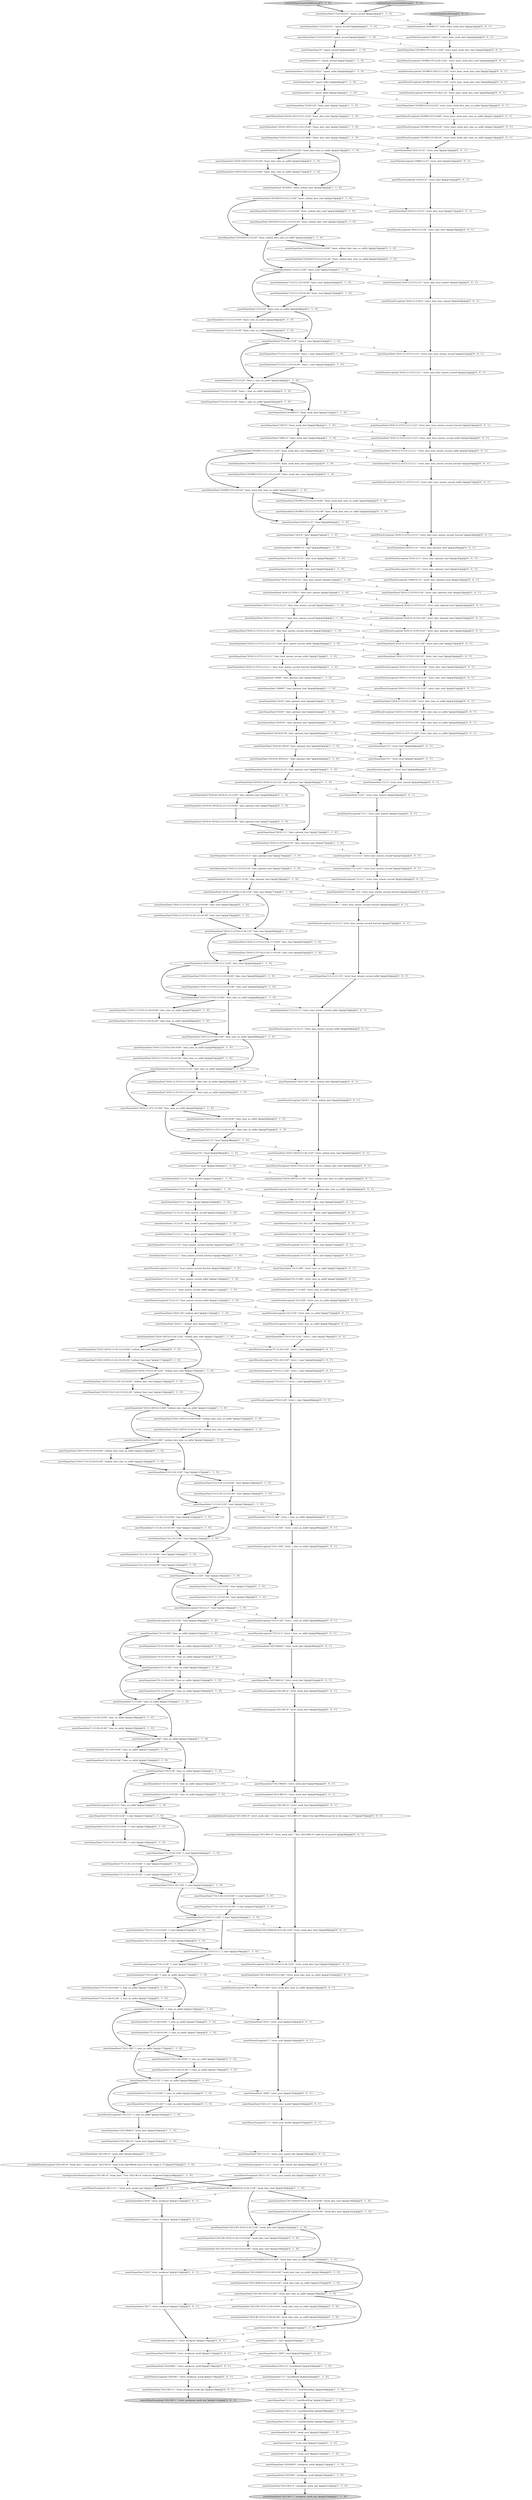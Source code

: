 digraph {
264 [style = filled, label = "assertSameDate(\"2018-12-31T12:12:12.1\",\"strict_date_hour_minute_second_millis\")@@@25@@@['0', '0', '1']", fillcolor = white, shape = ellipse image = "AAA0AAABBB3BBB"];
52 [style = filled, label = "assertSameDate(\"2012-W1-1\",\"weekyear_week_day\")@@@216@@@['1', '1', '0']", fillcolor = lightgray, shape = ellipse image = "AAA0AAABBB1BBB"];
307 [style = filled, label = "assertParseException(\"2012-W1-1\",\"strict_weekyear_week_day\")@@@121@@@['0', '0', '1']", fillcolor = lightgray, shape = ellipse image = "AAA0AAABBB3BBB"];
73 [style = filled, label = "assertParseException(\"10:15:3\",\"time_no_millis\")@@@156@@@['1', '1', '0']", fillcolor = white, shape = ellipse image = "AAA0AAABBB1BBB"];
59 [style = filled, label = "assertSameDate(\"2012-W1-6T10:15:30Z\",\"week_date_time_no_millis\")@@@198@@@['1', '1', '0']", fillcolor = white, shape = ellipse image = "AAA0AAABBB1BBB"];
77 [style = filled, label = "assertSameDate(\"1W313\",\"basic_week_date\")@@@38@@@['1', '1', '0']", fillcolor = white, shape = ellipse image = "AAA0AAABBB1BBB"];
132 [style = filled, label = "assertSameDate(\"T10:15:3+0100\",\"t_time_no_millis\")@@@181@@@['0', '1', '0']", fillcolor = white, shape = ellipse image = "AAA1AAABBB2BBB"];
292 [style = filled, label = "assertSameDate(\"2018-12-31T12\",\"strict_date_hour\")@@@17@@@['0', '0', '1']", fillcolor = white, shape = ellipse image = "AAA0AAABBB3BBB"];
304 [style = filled, label = "assertParseException(\"2012-W1-6T10:15:30Z\",\"strict_week_date_time_no_millis\")@@@102@@@['0', '0', '1']", fillcolor = white, shape = ellipse image = "AAA0AAABBB3BBB"];
155 [style = filled, label = "assertSameDate(\"2012-W48-6T10:15:30.123+0100\",\"week_date_time\")@@@190@@@['0', '1', '0']", fillcolor = white, shape = ellipse image = "AAA1AAABBB2BBB"];
238 [style = filled, label = "assertParseException(\"2018-W1\",\"strict_weekyear_week\")@@@119@@@['0', '0', '1']", fillcolor = white, shape = ellipse image = "AAA0AAABBB3BBB"];
230 [style = filled, label = "assertParseException(\"T1:15:30Z\",\"strict_t_time_no_millis\")@@@86@@@['0', '0', '1']", fillcolor = white, shape = ellipse image = "AAA0AAABBB3BBB"];
258 [style = filled, label = "assertParseException(\"2018-12-31T10:5:30.123Z\",\"strict_date_time\")@@@40@@@['0', '0', '1']", fillcolor = white, shape = ellipse image = "AAA0AAABBB3BBB"];
32 [style = filled, label = "assertSameDate(\"2018-128T10:15:30.123Z\",\"ordinal_date_time\")@@@115@@@['1', '1', '0']", fillcolor = white, shape = ellipse image = "AAA0AAABBB1BBB"];
288 [style = filled, label = "assertSameDate(\"T10:15:30.123Z\",\"strict_t_time\")@@@79@@@['0', '0', '1']", fillcolor = white, shape = ellipse image = "AAA0AAABBB3BBB"];
127 [style = filled, label = "assertSameDate(\"2018-12-31T12:12:12.1\",\"date_hour_minute_second_millis\")@@@57@@@['1', '1', '0']", fillcolor = white, shape = ellipse image = "AAA0AAABBB1BBB"];
153 [style = filled, label = "assertSameDate(\"T10:1:30+0100\",\"t_time_no_millis\")@@@178@@@['0', '1', '0']", fillcolor = white, shape = ellipse image = "AAA1AAABBB2BBB"];
105 [style = filled, label = "assertSameDate(\"2018-12-31\",\"date\")@@@46@@@['1', '1', '0']", fillcolor = white, shape = ellipse image = "AAA0AAABBB1BBB"];
323 [style = filled, label = "assertSameDate(\"10:15:30.123Z\",\"strict_time\")@@@67@@@['0', '0', '1']", fillcolor = white, shape = ellipse image = "AAA0AAABBB3BBB"];
6 [style = filled, label = "assertSameDate(\"12:12:01\",\"hour_minute_second\")@@@105@@@['1', '1', '0']", fillcolor = white, shape = ellipse image = "AAA0AAABBB1BBB"];
128 [style = filled, label = "assertSameDate(\"T10:1:30Z\",\"t_time_no_millis\")@@@177@@@['1', '1', '0']", fillcolor = white, shape = ellipse image = "AAA0AAABBB1BBB"];
296 [style = filled, label = "assertSameDate(\"12:12:12.123\",\"strict_hour_minute_second_millis\")@@@58@@@['0', '0', '1']", fillcolor = white, shape = ellipse image = "AAA0AAABBB3BBB"];
152 [style = filled, label = "assertSameDate(\"10:5:30+01:00\",\"time_no_millis\")@@@152@@@['0', '1', '0']", fillcolor = white, shape = ellipse image = "AAA1AAABBB2BBB"];
103 [style = filled, label = "assertParseException(\"12:12:12\",\"hour_minute_second_millis\")@@@112@@@['1', '1', '0']", fillcolor = white, shape = ellipse image = "AAA0AAABBB1BBB"];
183 [style = filled, label = "assertSameDate(\"2012-W1-6T10:15:30.123+01:00\",\"week_date_time\")@@@194@@@['0', '1', '0']", fillcolor = white, shape = ellipse image = "AAA1AAABBB2BBB"];
331 [style = filled, label = "assertSameDate(\"2017\",\"strict_weekyear\")@@@115@@@['0', '0', '1']", fillcolor = white, shape = ellipse image = "AAA0AAABBB3BBB"];
28 [style = filled, label = "assertSameDate(\"10000\",\"date_optional_time\")@@@59@@@['1', '1', '0']", fillcolor = white, shape = ellipse image = "AAA0AAABBB1BBB"];
223 [style = filled, label = "assertParseException(\"1-1\",\"strict_year_month\")@@@107@@@['0', '0', '1']", fillcolor = white, shape = ellipse image = "AAA0AAABBB3BBB"];
87 [style = filled, label = "assertSameDate(\"10:15:30.123Z\",\"time\")@@@127@@@['1', '1', '0']", fillcolor = white, shape = ellipse image = "AAA0AAABBB1BBB"];
113 [style = filled, label = "assertSameDate(\"20181126T121212.123+10:00\",\"basic_date_time\")@@@13@@@['1', '1', '0']", fillcolor = white, shape = ellipse image = "AAA0AAABBB1BBB"];
205 [style = filled, label = "assertSameDate(\"2018-12-31T10:15:3+01:00\",\"date_time_no_millis\")@@@94@@@['0', '1', '0']", fillcolor = white, shape = ellipse image = "AAA1AAABBB2BBB"];
260 [style = filled, label = "assertSameDate(\"2018-W29\",\"strict_weekyear_week\")@@@117@@@['0', '0', '1']", fillcolor = white, shape = ellipse image = "AAA0AAABBB3BBB"];
134 [style = filled, label = "testDuellingFormatsValidParsing['0', '1', '0']", fillcolor = lightgray, shape = diamond image = "AAA0AAABBB2BBB"];
85 [style = filled, label = "assertSameDate(\"2012-12\",\"yearMonth\")@@@204@@@['1', '1', '0']", fillcolor = white, shape = ellipse image = "AAA0AAABBB1BBB"];
96 [style = filled, label = "assertSameDate(\"0\",\"epoch_second\")@@@6@@@['1', '1', '0']", fillcolor = white, shape = ellipse image = "AAA0AAABBB1BBB"];
156 [style = filled, label = "assertSameDate(\"2018363T121212.123+01:00\",\"basic_ordinal_date_time\")@@@21@@@['0', '1', '0']", fillcolor = white, shape = ellipse image = "AAA1AAABBB2BBB"];
95 [style = filled, label = "assertSameDate(\"T10:1:30.123Z\",\"t_time\")@@@163@@@['1', '1', '0']", fillcolor = white, shape = ellipse image = "AAA0AAABBB1BBB"];
54 [style = filled, label = "assertSameDate(\"2018\",\"date_optional_time\")@@@61@@@['1', '1', '0']", fillcolor = white, shape = ellipse image = "AAA0AAABBB1BBB"];
169 [style = filled, label = "assertSameDate(\"10:15:3.123+0100\",\"time\")@@@137@@@['0', '1', '0']", fillcolor = white, shape = ellipse image = "AAA1AAABBB2BBB"];
195 [style = filled, label = "assertSameDate(\"10:15:3+0100\",\"time_no_millis\")@@@154@@@['0', '1', '0']", fillcolor = white, shape = ellipse image = "AAA1AAABBB2BBB"];
114 [style = filled, label = "assertSameDate(\"2018363T121212Z\",\"basic_ordinal_date_time_no_millis\")@@@22@@@['1', '1', '0']", fillcolor = white, shape = ellipse image = "AAA0AAABBB1BBB"];
181 [style = filled, label = "assertSameDate(\"10:15:30+01:00\",\"time_no_millis\")@@@143@@@['0', '1', '0']", fillcolor = white, shape = ellipse image = "AAA1AAABBB2BBB"];
232 [style = filled, label = "assertParseException(\"2018-12-31T10:15:3Z\",\"strict_date_time_no_millis\")@@@44@@@['0', '0', '1']", fillcolor = white, shape = ellipse image = "AAA0AAABBB3BBB"];
237 [style = filled, label = "assertSameDate(\"2018-12-31T10:15:30.11Z\",\"strict_date_time\")@@@38@@@['0', '0', '1']", fillcolor = white, shape = ellipse image = "AAA0AAABBB3BBB"];
253 [style = filled, label = "assertParseException(\"1\",\"strict_weekyear\")@@@116@@@['0', '0', '1']", fillcolor = white, shape = ellipse image = "AAA0AAABBB3BBB"];
82 [style = filled, label = "assertSameDate(\"2018-05-30\",\"date_optional_time\")@@@64@@@['1', '1', '0']", fillcolor = white, shape = ellipse image = "AAA0AAABBB1BBB"];
261 [style = filled, label = "assertParseException(\"T10:15:3.1\",\"strict_t_time\")@@@83@@@['0', '0', '1']", fillcolor = white, shape = ellipse image = "AAA0AAABBB3BBB"];
216 [style = filled, label = "assertSameDate(\"2018-12-31\",\"strict_date\")@@@14@@@['0', '0', '1']", fillcolor = white, shape = ellipse image = "AAA0AAABBB3BBB"];
3 [style = filled, label = "assertSameDate(\"2012-W31-5\",\"weekyear_week_day\")@@@215@@@['1', '1', '0']", fillcolor = white, shape = ellipse image = "AAA0AAABBB1BBB"];
313 [style = filled, label = "assertParseException(\"2012-W1-6\",\"strict_week_date\")@@@92@@@['0', '0', '1']", fillcolor = white, shape = ellipse image = "AAA0AAABBB3BBB"];
45 [style = filled, label = "assertSameDate(\"2012-W48-6T10:15:30.123Z\",\"week_date_time\")@@@189@@@['1', '1', '0']", fillcolor = white, shape = ellipse image = "AAA0AAABBB1BBB"];
278 [style = filled, label = "assertParseException(\"12:12:12\",\"strict_hour_minute_second_fraction\")@@@57@@@['0', '0', '1']", fillcolor = white, shape = ellipse image = "AAA0AAABBB3BBB"];
190 [style = filled, label = "assertSameDate(\"T1:15:30+0100\",\"t_time_no_millis\")@@@175@@@['0', '1', '0']", fillcolor = white, shape = ellipse image = "AAA1AAABBB2BBB"];
5 [style = filled, label = "assertSameDate(\"10000T\",\"date_optional_time\")@@@60@@@['1', '1', '0']", fillcolor = white, shape = ellipse image = "AAA0AAABBB1BBB"];
168 [style = filled, label = "assertSameDate(\"10:15:30.123+01:00\",\"time\")@@@129@@@['0', '1', '0']", fillcolor = white, shape = ellipse image = "AAA1AAABBB2BBB"];
275 [style = filled, label = "assertSameDate(\"2012-W31-5\",\"strict_weekyear_week_day\")@@@120@@@['0', '0', '1']", fillcolor = white, shape = ellipse image = "AAA0AAABBB3BBB"];
302 [style = filled, label = "assertParseException(\"2018W313T12812Z\",\"strict_basic_week_date_time_no_millis\")@@@13@@@['0', '0', '1']", fillcolor = white, shape = ellipse image = "AAA0AAABBB3BBB"];
257 [style = filled, label = "assertSameDate(\"2018W313T121212.123Z\",\"strict_basic_week_date_time\")@@@5@@@['0', '0', '1']", fillcolor = white, shape = ellipse image = "AAA0AAABBB3BBB"];
143 [style = filled, label = "assertSameDate(\"2018W313T121212.123+01:00\",\"basic_week_date_time\")@@@42@@@['0', '1', '0']", fillcolor = white, shape = ellipse image = "AAA1AAABBB2BBB"];
185 [style = filled, label = "assertSameDate(\"T1:15:30+01:00\",\"t_time_no_millis\")@@@176@@@['0', '1', '0']", fillcolor = white, shape = ellipse image = "AAA1AAABBB2BBB"];
137 [style = filled, label = "assertSameDate(\"2018363T121212+01:00\",\"basic_ordinal_date_time_no_millis\")@@@24@@@['0', '1', '0']", fillcolor = white, shape = ellipse image = "AAA1AAABBB2BBB"];
187 [style = filled, label = "assertSameDate(\"2018-12-31T10:15:30.123+0100\",\"date_time\")@@@78@@@['0', '1', '0']", fillcolor = white, shape = ellipse image = "AAA1AAABBB2BBB"];
327 [style = filled, label = "assertParseException(\"2012-1-31\",\"strict_year_month_day\")@@@110@@@['0', '0', '1']", fillcolor = white, shape = ellipse image = "AAA0AAABBB3BBB"];
10 [style = filled, label = "assertSameDate(\"1:15:30.123Z\",\"time\")@@@130@@@['1', '1', '0']", fillcolor = white, shape = ellipse image = "AAA0AAABBB1BBB"];
173 [style = filled, label = "assertSameDate(\"2018-05-30T20:21:23.123+0100\",\"date_optional_time\")@@@70@@@['0', '1', '0']", fillcolor = white, shape = ellipse image = "AAA1AAABBB2BBB"];
83 [style = filled, label = "assertSameDate(\"2018-12-31T10:15:30.123Z\",\"date_time\")@@@77@@@['1', '1', '0']", fillcolor = white, shape = ellipse image = "AAA0AAABBB1BBB"];
159 [style = filled, label = "assertSameDate(\"2012-W1-6T10:15:30+0100\",\"week_date_time_no_millis\")@@@199@@@['0', '1', '0']", fillcolor = white, shape = ellipse image = "AAA1AAABBB2BBB"];
219 [style = filled, label = "assertSameDate(\"2012-W48-6\",\"strict_week_date\")@@@90@@@['0', '0', '1']", fillcolor = white, shape = ellipse image = "AAA0AAABBB3BBB"];
217 [style = filled, label = "assertParseException(\"2018-12-31T10:15:3\",\"strict_date_optional_time\")@@@34@@@['0', '0', '1']", fillcolor = white, shape = ellipse image = "AAA0AAABBB3BBB"];
324 [style = filled, label = "assertParseException(\"10:15:3Z\",\"strict_time\")@@@72@@@['0', '0', '1']", fillcolor = white, shape = ellipse image = "AAA0AAABBB3BBB"];
303 [style = filled, label = "assertSameDate(\"2018-128T10:15:30Z\",\"strict_ordinal_date_time_no_millis\")@@@65@@@['0', '0', '1']", fillcolor = white, shape = ellipse image = "AAA0AAABBB3BBB"];
166 [style = filled, label = "assertSameDate(\"20181126T121212+0100\",\"basic_date_time_no_millis\")@@@17@@@['0', '1', '0']", fillcolor = white, shape = ellipse image = "AAA1AAABBB2BBB"];
48 [style = filled, label = "assertSameDate(\"2018-128\",\"ordinal_date\")@@@113@@@['1', '1', '0']", fillcolor = white, shape = ellipse image = "AAA0AAABBB1BBB"];
215 [style = filled, label = "assertSameDate(\"10:1:30.123+01:00\",\"time\")@@@135@@@['0', '1', '0']", fillcolor = white, shape = ellipse image = "AAA1AAABBB2BBB"];
267 [style = filled, label = "assertParseException(\"T10:1:30.123Z\",\"strict_t_time\")@@@81@@@['0', '0', '1']", fillcolor = white, shape = ellipse image = "AAA0AAABBB3BBB"];
165 [style = filled, label = "assertSameDate(\"01:15:30+01:00\",\"time_no_millis\")@@@146@@@['0', '1', '0']", fillcolor = white, shape = ellipse image = "AAA1AAABBB2BBB"];
167 [style = filled, label = "assertSameDate(\"2018-128T10:15:30.123+01:00\",\"ordinal_date_time\")@@@117@@@['0', '1', '0']", fillcolor = white, shape = ellipse image = "AAA1AAABBB2BBB"];
276 [style = filled, label = "assertSameDate(\"12:12:12\",\"strict_hour_minute_second\")@@@52@@@['0', '0', '1']", fillcolor = white, shape = ellipse image = "AAA0AAABBB3BBB"];
89 [style = filled, label = "assertSameDate(\"2018-12-31T10:15:30Z\",\"date_time_no_millis\")@@@86@@@['1', '1', '0']", fillcolor = white, shape = ellipse image = "AAA0AAABBB1BBB"];
334 [style = filled, label = "assertParseException(\"2018-1\",\"strict_ordinal_date\")@@@62@@@['0', '0', '1']", fillcolor = white, shape = ellipse image = "AAA0AAABBB3BBB"];
148 [style = filled, label = "assertSameDate(\"1:15:30+01:00\",\"time_no_millis\")@@@149@@@['0', '1', '0']", fillcolor = white, shape = ellipse image = "AAA1AAABBB2BBB"];
244 [style = filled, label = "assertSameDate(\"T10:15:30Z\",\"strict_t_time_no_millis\")@@@85@@@['0', '0', '1']", fillcolor = white, shape = ellipse image = "AAA0AAABBB3BBB"];
201 [style = filled, label = "assertSameDate(\"2018-1T10:15:30+01:00\",\"ordinal_date_time_no_millis\")@@@126@@@['0', '1', '0']", fillcolor = white, shape = ellipse image = "AAA1AAABBB2BBB"];
274 [style = filled, label = "assertParseException(\"10:15:3\",\"strict_time_no_millis\")@@@78@@@['0', '0', '1']", fillcolor = white, shape = ellipse image = "AAA0AAABBB3BBB"];
289 [style = filled, label = "assertParseException(\"2018-12-31T1:15:30Z\",\"strict_date_time_no_millis\")@@@45@@@['0', '0', '1']", fillcolor = white, shape = ellipse image = "AAA0AAABBB3BBB"];
90 [style = filled, label = "assertSameDate(\"12:12:12\",\"hour_minute_second\")@@@104@@@['1', '1', '0']", fillcolor = white, shape = ellipse image = "AAA0AAABBB1BBB"];
193 [style = filled, label = "assertSameDate(\"T121212.123+01:00\",\"basic_t_time\")@@@33@@@['0', '1', '0']", fillcolor = white, shape = ellipse image = "AAA1AAABBB2BBB"];
58 [style = filled, label = "assertSameDate(\"2018-12-31T1:15:30\",\"date_optional_time\")@@@76@@@['1', '1', '0']", fillcolor = white, shape = ellipse image = "AAA0AAABBB1BBB"];
118 [style = filled, label = "assertSameDate(\"2018-128T10:15:30Z\",\"ordinal_date_time_no_millis\")@@@121@@@['1', '1', '0']", fillcolor = white, shape = ellipse image = "AAA0AAABBB1BBB"];
236 [style = filled, label = "assertSameDate(\"2012-W48-6T10:15:30Z\",\"strict_week_date_time_no_millis\")@@@101@@@['0', '0', '1']", fillcolor = white, shape = ellipse image = "AAA0AAABBB3BBB"];
30 [style = filled, label = "assertSameDate(\"2018-05-30T20:21:23\",\"date_optional_time\")@@@67@@@['1', '1', '0']", fillcolor = white, shape = ellipse image = "AAA0AAABBB1BBB"];
239 [style = filled, label = "assertSameDate(\"2018-12-31T12:12:12.123\",\"strict_date_hour_minute_second_fraction\")@@@23@@@['0', '0', '1']", fillcolor = white, shape = ellipse image = "AAA0AAABBB3BBB"];
208 [style = filled, label = "assertSameDate(\"T10:15:30.123+01:00\",\"t_time\")@@@159@@@['0', '1', '0']", fillcolor = white, shape = ellipse image = "AAA1AAABBB2BBB"];
13 [style = filled, label = "assertSameDate(\"01:15:30Z\",\"time_no_millis\")@@@144@@@['1', '1', '0']", fillcolor = white, shape = ellipse image = "AAA0AAABBB1BBB"];
138 [style = filled, label = "assertSameDate(\"2018-1T10:15:30.123+0100\",\"ordinal_date_time\")@@@119@@@['0', '1', '0']", fillcolor = white, shape = ellipse image = "AAA1AAABBB2BBB"];
263 [style = filled, label = "assertParseException(\"10:5:30Z\",\"strict_time_no_millis\")@@@76@@@['0', '0', '1']", fillcolor = white, shape = ellipse image = "AAA0AAABBB3BBB"];
11 [style = filled, label = "assertSameDate(\"2012-1-31\",\"yearMonthDay\")@@@208@@@['1', '1', '0']", fillcolor = white, shape = ellipse image = "AAA0AAABBB1BBB"];
310 [style = filled, label = "assertParseException(\"2012-12-1\",\"strict_year_month_day\")@@@111@@@['0', '0', '1']", fillcolor = white, shape = ellipse image = "AAA0AAABBB3BBB"];
151 [style = filled, label = "assertSameDate(\"2018-12-31T10:15:30+0100\",\"date_time_no_millis\")@@@87@@@['0', '1', '0']", fillcolor = white, shape = ellipse image = "AAA1AAABBB2BBB"];
224 [style = filled, label = "assertSameDate(\"12:12:12.1\",\"strict_hour_minute_second_millis\")@@@59@@@['0', '0', '1']", fillcolor = white, shape = ellipse image = "AAA0AAABBB3BBB"];
202 [style = filled, label = "assertSameDate(\"T10:1:30.123+01:00\",\"t_time\")@@@165@@@['0', '1', '0']", fillcolor = white, shape = ellipse image = "AAA1AAABBB2BBB"];
81 [style = filled, label = "assertSameDate(\"2012-W48-6\",\"week_date\")@@@184@@@['1', '1', '0']", fillcolor = white, shape = ellipse image = "AAA0AAABBB1BBB"];
112 [style = filled, label = "assertSameDate(\"2018W313\",\"basic_week_date\")@@@37@@@['1', '1', '0']", fillcolor = white, shape = ellipse image = "AAA0AAABBB1BBB"];
203 [style = filled, label = "assertSameDate(\"1:15:30+0100\",\"time_no_millis\")@@@148@@@['0', '1', '0']", fillcolor = white, shape = ellipse image = "AAA1AAABBB2BBB"];
290 [style = filled, label = "assertParseException(\"2018-12-31T10:15:3.123Z\",\"strict_date_time\")@@@39@@@['0', '0', '1']", fillcolor = white, shape = ellipse image = "AAA0AAABBB3BBB"];
298 [style = filled, label = "assertSameDate(\"2018-128\",\"strict_ordinal_date\")@@@61@@@['0', '0', '1']", fillcolor = white, shape = ellipse image = "AAA0AAABBB3BBB"];
70 [style = filled, label = "assertSameDate(\"12:12\",\"hour_minute\")@@@101@@@['1', '1', '0']", fillcolor = white, shape = ellipse image = "AAA0AAABBB1BBB"];
29 [style = filled, label = "assertSameDate(\"T10:15:3.123Z\",\"t_time\")@@@166@@@['1', '1', '0']", fillcolor = white, shape = ellipse image = "AAA0AAABBB1BBB"];
308 [style = filled, label = "assertSameDate(\"12\",\"strict_hour\")@@@46@@@['0', '0', '1']", fillcolor = white, shape = ellipse image = "AAA0AAABBB3BBB"];
79 [style = filled, label = "assertSameDate(\"1-12-31\",\"yearMonthDay\")@@@207@@@['1', '1', '0']", fillcolor = white, shape = ellipse image = "AAA0AAABBB1BBB"];
136 [style = filled, label = "assertSameDate(\"121212.123+01:00\",\"basic_time\")@@@27@@@['0', '1', '0']", fillcolor = white, shape = ellipse image = "AAA1AAABBB2BBB"];
164 [style = filled, label = "assertSameDate(\"T10:15:30.123+0100\",\"t_time\")@@@158@@@['0', '1', '0']", fillcolor = white, shape = ellipse image = "AAA1AAABBB2BBB"];
273 [style = filled, label = "assertSameDate(\"2012-W48-6T10:15:30.123Z\",\"strict_week_date_time\")@@@99@@@['0', '0', '1']", fillcolor = white, shape = ellipse image = "AAA0AAABBB3BBB"];
94 [style = filled, label = "assertParseException(\"10:15:3Z\",\"time\")@@@140@@@['1', '1', '0']", fillcolor = white, shape = ellipse image = "AAA0AAABBB1BBB"];
4 [style = filled, label = "assertSameDate(\"2018-05\",\"date_optional_time\")@@@63@@@['1', '1', '0']", fillcolor = white, shape = ellipse image = "AAA0AAABBB1BBB"];
241 [style = filled, label = "assertSameDate(\"2012-12\",\"strict_year_month\")@@@106@@@['0', '0', '1']", fillcolor = white, shape = ellipse image = "AAA0AAABBB3BBB"];
86 [style = filled, label = "assertSameDate(\"2017\",\"week_year\")@@@212@@@['1', '1', '0']", fillcolor = white, shape = ellipse image = "AAA0AAABBB1BBB"];
106 [style = filled, label = "assertSameDate(\"20181126\",\"basic_date\")@@@11@@@['1', '1', '0']", fillcolor = white, shape = ellipse image = "AAA0AAABBB1BBB"];
119 [style = filled, label = "assertSameDate(\"2018W313T121212.123Z\",\"basic_week_date_time\")@@@40@@@['1', '1', '0']", fillcolor = white, shape = ellipse image = "AAA0AAABBB1BBB"];
121 [style = filled, label = "assertSameDate(\"20181126T121212.123Z\",\"basic_date_time\")@@@12@@@['1', '1', '0']", fillcolor = white, shape = ellipse image = "AAA0AAABBB1BBB"];
42 [style = filled, label = "assertParseException(\"T10:15:3.1\",\"t_time\")@@@169@@@['1', '1', '0']", fillcolor = white, shape = ellipse image = "AAA0AAABBB1BBB"];
163 [style = filled, label = "assertSameDate(\"2018-12-31T1:15:30+0100\",\"date_time_no_millis\")@@@96@@@['0', '1', '0']", fillcolor = white, shape = ellipse image = "AAA1AAABBB2BBB"];
157 [style = filled, label = "assertSameDate(\"2018-12-31T10:15:3.123+0100\",\"date_time\")@@@84@@@['0', '1', '0']", fillcolor = white, shape = ellipse image = "AAA1AAABBB2BBB"];
176 [style = filled, label = "assertSameDate(\"2018-128T10:15:30+01:00\",\"ordinal_date_time_no_millis\")@@@123@@@['0', '1', '0']", fillcolor = white, shape = ellipse image = "AAA1AAABBB2BBB"];
18 [style = filled, label = "assertSameDate(\"10:15:3.123Z\",\"time\")@@@136@@@['1', '1', '0']", fillcolor = white, shape = ellipse image = "AAA0AAABBB1BBB"];
209 [style = filled, label = "assertSameDate(\"10:15:30+0100\",\"time_no_millis\")@@@142@@@['0', '1', '0']", fillcolor = white, shape = ellipse image = "AAA1AAABBB2BBB"];
131 [style = filled, label = "assertSameDate(\"2018-128T10:15:30+0100\",\"ordinal_date_time_no_millis\")@@@122@@@['0', '1', '0']", fillcolor = white, shape = ellipse image = "AAA1AAABBB2BBB"];
315 [style = filled, label = "assertSameDate(\"12:01\",\"strict_hour_minute\")@@@50@@@['0', '0', '1']", fillcolor = white, shape = ellipse image = "AAA0AAABBB3BBB"];
174 [style = filled, label = "assertSameDate(\"2018-12-31T10:15:3.123+01:00\",\"date_time\")@@@85@@@['0', '1', '0']", fillcolor = white, shape = ellipse image = "AAA1AAABBB2BBB"];
269 [style = filled, label = "assertSameDate(\"2012-W48-6\",\"strict_week_date\")@@@94@@@['0', '0', '1']", fillcolor = white, shape = ellipse image = "AAA0AAABBB3BBB"];
277 [style = filled, label = "assertParseException(\"1\",\"strict_hour\")@@@48@@@['0', '0', '1']", fillcolor = white, shape = ellipse image = "AAA0AAABBB3BBB"];
37 [style = filled, label = "assertJodaParseException(\"2012-W1-8\",\"week_date\",\"Cannot parse \"2012-W1-8\": Value 8 for dayOfWeek must be in the range (1,7(\")@@@187@@@['1', '1', '0']", fillcolor = white, shape = ellipse image = "AAA0AAABBB1BBB"];
252 [style = filled, label = "assertParseException(\"2018W313T12128Z\",\"strict_basic_week_date_time_no_millis\")@@@11@@@['0', '0', '1']", fillcolor = white, shape = ellipse image = "AAA0AAABBB3BBB"];
191 [style = filled, label = "assertSameDate(\"2018-12-31T10:15:30.11+0100\",\"date_time\")@@@81@@@['0', '1', '0']", fillcolor = white, shape = ellipse image = "AAA1AAABBB2BBB"];
78 [style = filled, label = "assertSameDate(\"2018-1\",\"ordinal_date\")@@@114@@@['1', '1', '0']", fillcolor = white, shape = ellipse image = "AAA0AAABBB1BBB"];
332 [style = filled, label = "assertSameDate(\"2018-W01\",\"strict_weekyear_week\")@@@118@@@['0', '0', '1']", fillcolor = white, shape = ellipse image = "AAA0AAABBB3BBB"];
21 [style = filled, label = "assertSameDate(\"2012-12-31\",\"yearMonthDay\")@@@206@@@['1', '1', '0']", fillcolor = white, shape = ellipse image = "AAA0AAABBB1BBB"];
280 [style = filled, label = "assertParseException(\"1-12-31\",\"strict_year_month_day\")@@@109@@@['0', '0', '1']", fillcolor = white, shape = ellipse image = "AAA0AAABBB3BBB"];
26 [style = filled, label = "assertSameDate(\"2018-W1\",\"weekyear_week\")@@@214@@@['1', '1', '0']", fillcolor = white, shape = ellipse image = "AAA0AAABBB1BBB"];
102 [style = filled, label = "assertSameDate(\"2018-12-31T12:12:12.1\",\"date_hour_minute_second_fraction\")@@@58@@@['1', '1', '0']", fillcolor = white, shape = ellipse image = "AAA0AAABBB1BBB"];
116 [style = filled, label = "assertSameDate(\"12:12:12.123\",\"hour_minute_second_fraction\")@@@107@@@['1', '1', '0']", fillcolor = white, shape = ellipse image = "AAA0AAABBB1BBB"];
15 [style = filled, label = "assertSameDate(\"10:1:30.123Z\",\"time\")@@@133@@@['1', '1', '0']", fillcolor = white, shape = ellipse image = "AAA0AAABBB1BBB"];
175 [style = filled, label = "assertSameDate(\"2012-W48-6T10:15:30+0100\",\"week_date_time_no_millis\")@@@196@@@['0', '1', '0']", fillcolor = white, shape = ellipse image = "AAA1AAABBB2BBB"];
186 [style = filled, label = "assertSameDate(\"T1:15:30.123+0100\",\"t_time\")@@@161@@@['0', '1', '0']", fillcolor = white, shape = ellipse image = "AAA1AAABBB2BBB"];
194 [style = filled, label = "assertSameDate(\"T10:15:3.123+0100\",\"t_time\")@@@167@@@['0', '1', '0']", fillcolor = white, shape = ellipse image = "AAA1AAABBB2BBB"];
204 [style = filled, label = "assertSameDate(\"2018-1T10:15:30+0100\",\"ordinal_date_time_no_millis\")@@@125@@@['0', '1', '0']", fillcolor = white, shape = ellipse image = "AAA1AAABBB2BBB"];
240 [style = filled, label = "assertSameDate(\"12:12:01\",\"strict_hour_minute_second\")@@@53@@@['0', '0', '1']", fillcolor = white, shape = ellipse image = "AAA0AAABBB3BBB"];
259 [style = filled, label = "assertParseException(\"1:15:30.123Z\",\"strict_time\")@@@68@@@['0', '0', '1']", fillcolor = white, shape = ellipse image = "AAA0AAABBB3BBB"];
320 [style = filled, label = "assertParseException(\"2018-12-31T10:5:30Z\",\"strict_date_time_no_millis\")@@@43@@@['0', '0', '1']", fillcolor = white, shape = ellipse image = "AAA0AAABBB3BBB"];
326 [style = filled, label = "assertParseException(\"2018-1T10:15:30Z\",\"strict_ordinal_date_time_no_millis\")@@@66@@@['0', '0', '1']", fillcolor = white, shape = ellipse image = "AAA0AAABBB3BBB"];
306 [style = filled, label = "assertSameDate(\"2018-12-31\",\"strict_date_optional_time\")@@@29@@@['0', '0', '1']", fillcolor = white, shape = ellipse image = "AAA0AAABBB3BBB"];
317 [style = filled, label = "assertParseException(\"10000-12-31\",\"strict_date\")@@@15@@@['0', '0', '1']", fillcolor = white, shape = ellipse image = "AAA0AAABBB3BBB"];
328 [style = filled, label = "assertSameDate(\"-2000\",\"strict_year\")@@@105@@@['0', '0', '1']", fillcolor = white, shape = ellipse image = "AAA0AAABBB3BBB"];
111 [style = filled, label = "assertSameDate(\"12:1\",\"hour_minute\")@@@103@@@['1', '1', '0']", fillcolor = white, shape = ellipse image = "AAA0AAABBB1BBB"];
47 [style = filled, label = "assertSameDate(\"2018-12-31T12:12:12.123\",\"date_hour_minute_second_fraction\")@@@55@@@['1', '1', '0']", fillcolor = white, shape = ellipse image = "AAA0AAABBB1BBB"];
57 [style = filled, label = "assertSameDate(\"12:12:12.123\",\"hour_minute_second_millis\")@@@110@@@['1', '1', '0']", fillcolor = white, shape = ellipse image = "AAA0AAABBB1BBB"];
214 [style = filled, label = "assertSameDate(\"2012-W1-6T10:15:30.123+0100\",\"week_date_time\")@@@193@@@['0', '1', '0']", fillcolor = white, shape = ellipse image = "AAA1AAABBB2BBB"];
210 [style = filled, label = "assertSameDate(\"10:1:30.123+0100\",\"time\")@@@134@@@['0', '1', '0']", fillcolor = white, shape = ellipse image = "AAA1AAABBB2BBB"];
19 [style = filled, label = "assertParseException(\"T10:15:3Z\",\"t_time\")@@@170@@@['1', '1', '0']", fillcolor = white, shape = ellipse image = "AAA0AAABBB1BBB"];
189 [style = filled, label = "assertSameDate(\"2018-12-31T10:15:30.123+01:00\",\"date_time\")@@@79@@@['0', '1', '0']", fillcolor = white, shape = ellipse image = "AAA1AAABBB2BBB"];
228 [style = filled, label = "assertSameDate(\"2012-W01-6\",\"strict_week_date\")@@@95@@@['0', '0', '1']", fillcolor = white, shape = ellipse image = "AAA0AAABBB3BBB"];
135 [style = filled, label = "assertSameDate(\"2012-W48-6T10:15:30.123+01:00\",\"week_date_time\")@@@191@@@['0', '1', '0']", fillcolor = white, shape = ellipse image = "AAA1AAABBB2BBB"];
283 [style = filled, label = "assertSameDate(\"12:12:12.1\",\"strict_hour_minute_second_fraction\")@@@56@@@['0', '0', '1']", fillcolor = white, shape = ellipse image = "AAA0AAABBB3BBB"];
8 [style = filled, label = "assertJavaTimeParseException(\"2012-W1-8\",\"week_date\",\"Text '2012-W1-8' could not be parsed\")@@@188@@@['1', '1', '0']", fillcolor = white, shape = ellipse image = "AAA0AAABBB1BBB"];
161 [style = filled, label = "assertSameDate(\"T10:15:30+0100\",\"t_time_no_millis\")@@@172@@@['0', '1', '0']", fillcolor = white, shape = ellipse image = "AAA1AAABBB2BBB"];
100 [style = filled, label = "assertSameDate(\"2018-12-31T10:15:30.11Z\",\"date_time\")@@@80@@@['1', '1', '0']", fillcolor = white, shape = ellipse image = "AAA0AAABBB1BBB"];
104 [style = filled, label = "assertSameDate(\"T10:15:30Z\",\"t_time_no_millis\")@@@171@@@['1', '1', '0']", fillcolor = white, shape = ellipse image = "AAA0AAABBB1BBB"];
213 [style = filled, label = "assertSameDate(\"10:5:30+0100\",\"time_no_millis\")@@@151@@@['0', '1', '0']", fillcolor = white, shape = ellipse image = "AAA1AAABBB2BBB"];
251 [style = filled, label = "assertParseException(\"T10:15:3\",\"strict_t_time_no_millis\")@@@89@@@['0', '0', '1']", fillcolor = white, shape = ellipse image = "AAA0AAABBB3BBB"];
20 [style = filled, label = "assertSameDate(\"12\",\"hour\")@@@98@@@['1', '1', '0']", fillcolor = white, shape = ellipse image = "AAA0AAABBB1BBB"];
63 [style = filled, label = "assertSameDate(\"2018-12-31T1:15:30Z\",\"date_time_no_millis\")@@@95@@@['1', '1', '0']", fillcolor = white, shape = ellipse image = "AAA0AAABBB1BBB"];
88 [style = filled, label = "assertSameDate(\"20181126T121212.123-0800\",\"basic_date_time\")@@@14@@@['1', '1', '0']", fillcolor = white, shape = ellipse image = "AAA0AAABBB1BBB"];
9 [style = filled, label = "assertSameDate(\"2018-12-31T12:12:1\",\"date_hour_minute_second\")@@@54@@@['1', '1', '0']", fillcolor = white, shape = ellipse image = "AAA0AAABBB1BBB"];
109 [style = filled, label = "assertSameDate(\"2018-1T10:15:30Z\",\"ordinal_date_time_no_millis\")@@@124@@@['1', '1', '0']", fillcolor = white, shape = ellipse image = "AAA0AAABBB1BBB"];
65 [style = filled, label = "assertSameDate(\"1522332219.0\",\"epoch_second\")@@@5@@@['1', '1', '0']", fillcolor = white, shape = ellipse image = "AAA0AAABBB1BBB"];
177 [style = filled, label = "assertSameDate(\"T1:15:30.123+01:00\",\"t_time\")@@@162@@@['0', '1', '0']", fillcolor = white, shape = ellipse image = "AAA1AAABBB2BBB"];
254 [style = filled, label = "assertParseException(\"10:15:3.123Z\",\"strict_time\")@@@70@@@['0', '0', '1']", fillcolor = white, shape = ellipse image = "AAA0AAABBB3BBB"];
46 [style = filled, label = "assertSameDate(\"1:15:30Z\",\"time_no_millis\")@@@147@@@['1', '1', '0']", fillcolor = white, shape = ellipse image = "AAA0AAABBB1BBB"];
62 [style = filled, label = "assertSameDate(\"2018-12-31T10:15:3.123Z\",\"date_time\")@@@83@@@['1', '1', '0']", fillcolor = white, shape = ellipse image = "AAA0AAABBB1BBB"];
14 [style = filled, label = "assertSameDate(\"12:12:12.1\",\"hour_minute_second_millis\")@@@111@@@['1', '1', '0']", fillcolor = white, shape = ellipse image = "AAA0AAABBB1BBB"];
305 [style = filled, label = "assertSameDate(\"2012-W01-6\",\"strict_week_date\")@@@91@@@['0', '0', '1']", fillcolor = white, shape = ellipse image = "AAA0AAABBB3BBB"];
25 [style = filled, label = "assertSameDate(\"2018-12-31T12:12:12.123\",\"date_hour_minute_second_millis\")@@@56@@@['1', '1', '0']", fillcolor = white, shape = ellipse image = "AAA0AAABBB1BBB"];
76 [style = filled, label = "assertSameDate(\"1\",\"epoch_millis\")@@@10@@@['1', '1', '0']", fillcolor = white, shape = ellipse image = "AAA0AAABBB1BBB"];
146 [style = filled, label = "assertSameDate(\"121212+0100\",\"basic_time_no_millis\")@@@29@@@['0', '1', '0']", fillcolor = white, shape = ellipse image = "AAA1AAABBB2BBB"];
270 [style = filled, label = "assertSameDate(\"2018W313T121212Z\",\"strict_basic_week_date_time_no_millis\")@@@10@@@['0', '0', '1']", fillcolor = white, shape = ellipse image = "AAA0AAABBB3BBB"];
0 [style = filled, label = "assertSameDate(\"18W313\",\"basic_week_date\")@@@39@@@['1', '1', '0']", fillcolor = white, shape = ellipse image = "AAA0AAABBB1BBB"];
125 [style = filled, label = "assertSameDate(\"2018363\",\"basic_ordinal_date\")@@@18@@@['1', '1', '0']", fillcolor = white, shape = ellipse image = "AAA0AAABBB1BBB"];
281 [style = filled, label = "assertParseException(\"T1:15:30.123Z\",\"strict_t_time\")@@@80@@@['0', '0', '1']", fillcolor = white, shape = ellipse image = "AAA0AAABBB3BBB"];
72 [style = filled, label = "assertSameDate(\"10000-5-6\",\"date\")@@@48@@@['1', '1', '0']", fillcolor = white, shape = ellipse image = "AAA0AAABBB1BBB"];
160 [style = filled, label = "assertSameDate(\"121212+01:00\",\"basic_time_no_millis\")@@@30@@@['0', '1', '0']", fillcolor = white, shape = ellipse image = "AAA1AAABBB2BBB"];
197 [style = filled, label = "assertSameDate(\"01:15:30+0100\",\"time_no_millis\")@@@145@@@['0', '1', '0']", fillcolor = white, shape = ellipse image = "AAA1AAABBB2BBB"];
71 [style = filled, label = "assertSameDate(\"2018-12-31T8:3\",\"date_hour_minute\")@@@52@@@['1', '1', '0']", fillcolor = white, shape = ellipse image = "AAA0AAABBB1BBB"];
91 [style = filled, label = "assertSameDate(\"2018363T121212.123Z\",\"basic_ordinal_date_time\")@@@19@@@['1', '1', '0']", fillcolor = white, shape = ellipse image = "AAA0AAABBB1BBB"];
141 [style = filled, label = "assertSameDate(\"10:15:30.123+0100\",\"time\")@@@128@@@['0', '1', '0']", fillcolor = white, shape = ellipse image = "AAA1AAABBB2BBB"];
265 [style = filled, label = "assertParseException(\"2018-1-31\",\"strict_date_optional_time\")@@@31@@@['0', '0', '1']", fillcolor = white, shape = ellipse image = "AAA0AAABBB3BBB"];
147 [style = filled, label = "assertSameDate(\"2018-12-31T10:15:30.11+01:00\",\"date_time\")@@@82@@@['0', '1', '0']", fillcolor = white, shape = ellipse image = "AAA1AAABBB2BBB"];
162 [style = filled, label = "assertSameDate(\"T10:1:30+01:00\",\"t_time_no_millis\")@@@179@@@['0', '1', '0']", fillcolor = white, shape = ellipse image = "AAA1AAABBB2BBB"];
299 [style = filled, label = "assertSameDate(\"01:15:30Z\",\"strict_time_no_millis\")@@@74@@@['0', '0', '1']", fillcolor = white, shape = ellipse image = "AAA0AAABBB3BBB"];
200 [style = filled, label = "assertSameDate(\"1:15:30.123+01:00\",\"time\")@@@132@@@['0', '1', '0']", fillcolor = white, shape = ellipse image = "AAA1AAABBB2BBB"];
110 [style = filled, label = "assertSameDate(\"2018-12-31T10:15:3Z\",\"date_time_no_millis\")@@@92@@@['1', '1', '0']", fillcolor = white, shape = ellipse image = "AAA0AAABBB1BBB"];
294 [style = filled, label = "assertParseException(\"2018-12-31T9:15:30\",\"strict_date_optional_time\")@@@36@@@['0', '0', '1']", fillcolor = white, shape = ellipse image = "AAA0AAABBB3BBB"];
255 [style = filled, label = "assertParseException(\"T10:1:30Z\",\"strict_t_time_no_millis\")@@@87@@@['0', '0', '1']", fillcolor = white, shape = ellipse image = "AAA0AAABBB3BBB"];
172 [style = filled, label = "assertSameDate(\"2018-12-31T10:15:30+01:00\",\"date_time_no_millis\")@@@88@@@['0', '1', '0']", fillcolor = white, shape = ellipse image = "AAA1AAABBB2BBB"];
211 [style = filled, label = "assertSameDate(\"2018-128T10:15:30.123+0100\",\"ordinal_date_time\")@@@116@@@['0', '1', '0']", fillcolor = white, shape = ellipse image = "AAA1AAABBB2BBB"];
212 [style = filled, label = "assertSameDate(\"2018-12-31T1:15:30+01:00\",\"date_time_no_millis\")@@@97@@@['0', '1', '0']", fillcolor = white, shape = ellipse image = "AAA1AAABBB2BBB"];
196 [style = filled, label = "assertSameDate(\"2018-1T10:15:30.123+01:00\",\"ordinal_date_time\")@@@120@@@['0', '1', '0']", fillcolor = white, shape = ellipse image = "AAA1AAABBB2BBB"];
245 [style = filled, label = "assertParseException(\"1\",\"strict_weekyear\")@@@113@@@['0', '0', '1']", fillcolor = white, shape = ellipse image = "AAA0AAABBB3BBB"];
68 [style = filled, label = "assertSameDate(\"2012-W1-6\",\"week_date\")@@@186@@@['1', '1', '0']", fillcolor = white, shape = ellipse image = "AAA0AAABBB1BBB"];
247 [style = filled, label = "assertParseException(\"10:15:3.1\",\"strict_time\")@@@71@@@['0', '0', '1']", fillcolor = white, shape = ellipse image = "AAA0AAABBB3BBB"];
171 [style = filled, label = "assertSameDate(\"2018-12-31T10:15:3+0100\",\"date_time_no_millis\")@@@93@@@['0', '1', '0']", fillcolor = white, shape = ellipse image = "AAA1AAABBB2BBB"];
130 [style = filled, label = "assertSameDate(\"20181126T121212+01:00\",\"basic_date_time_no_millis\")@@@16@@@['0', '1', '0']", fillcolor = white, shape = ellipse image = "AAA1AAABBB2BBB"];
272 [style = filled, label = "assertParseException(\"2018-12-31T12:12:12\",\"strict_date_hour_minute_second_fraction\")@@@28@@@['0', '0', '1']", fillcolor = white, shape = ellipse image = "AAA0AAABBB3BBB"];
16 [style = filled, label = "assertSameDate(\"2018-12-31T10:15:30\",\"date_optional_time\")@@@73@@@['1', '1', '0']", fillcolor = white, shape = ellipse image = "AAA0AAABBB1BBB"];
99 [style = filled, label = "assertSameDate(\"18-5-6\",\"date\")@@@47@@@['1', '1', '0']", fillcolor = white, shape = ellipse image = "AAA0AAABBB1BBB"];
312 [style = filled, label = "assertSameDate(\"2018-12-31T10:15:30\",\"strict_date_optional_time\")@@@33@@@['0', '0', '1']", fillcolor = white, shape = ellipse image = "AAA0AAABBB3BBB"];
17 [style = filled, label = "assertSameDate(\"2012-12-1\",\"yearMonthDay\")@@@209@@@['1', '1', '0']", fillcolor = white, shape = ellipse image = "AAA0AAABBB1BBB"];
243 [style = filled, label = "assertParseException(\"2018-12-31T10:5:30\",\"strict_date_optional_time\")@@@35@@@['0', '0', '1']", fillcolor = white, shape = ellipse image = "AAA0AAABBB3BBB"];
44 [style = filled, label = "assertSameDate(\"1\",\"epoch_second\")@@@7@@@['1', '1', '0']", fillcolor = white, shape = ellipse image = "AAA0AAABBB1BBB"];
309 [style = filled, label = "assertParseException(\"T10:15:3Z\",\"strict_t_time\")@@@84@@@['0', '0', '1']", fillcolor = white, shape = ellipse image = "AAA0AAABBB3BBB"];
144 [style = filled, label = "assertSameDate(\"121212.123+0100\",\"basic_time\")@@@26@@@['0', '1', '0']", fillcolor = white, shape = ellipse image = "AAA1AAABBB2BBB"];
23 [style = filled, label = "assertParseException(\"12:12:12\",\"hour_minute_second_fraction\")@@@109@@@['1', '1', '0']", fillcolor = white, shape = ellipse image = "AAA0AAABBB1BBB"];
55 [style = filled, label = "assertSameDate(\"T1:15:30Z\",\"t_time_no_millis\")@@@174@@@['1', '1', '0']", fillcolor = white, shape = ellipse image = "AAA0AAABBB1BBB"];
93 [style = filled, label = "assertSameDate(\"2012-W1-6T10:15:30.123Z\",\"week_date_time\")@@@192@@@['1', '1', '0']", fillcolor = white, shape = ellipse image = "AAA0AAABBB1BBB"];
12 [style = filled, label = "assertSameDate(\"1522332219\",\"epoch_second\")@@@3@@@['1', '1', '0']", fillcolor = white, shape = ellipse image = "AAA0AAABBB1BBB"];
122 [style = filled, label = "assertSameDate(\"121212Z\",\"basic_time_no_millis\")@@@28@@@['1', '1', '0']", fillcolor = white, shape = ellipse image = "AAA0AAABBB1BBB"];
145 [style = filled, label = "assertSameDate(\"T121212+01:00\",\"basic_t_time_no_millis\")@@@36@@@['0', '1', '0']", fillcolor = white, shape = ellipse image = "AAA1AAABBB2BBB"];
235 [style = filled, label = "assertParseException(\"1:15:30Z\",\"strict_time_no_millis\")@@@75@@@['0', '0', '1']", fillcolor = white, shape = ellipse image = "AAA0AAABBB3BBB"];
225 [style = filled, label = "assertSameDate(\"10:15:30Z\",\"strict_time_no_millis\")@@@73@@@['0', '0', '1']", fillcolor = white, shape = ellipse image = "AAA0AAABBB3BBB"];
242 [style = filled, label = "assertParseException(\"10:15:3Z\",\"strict_time_no_millis\")@@@77@@@['0', '0', '1']", fillcolor = white, shape = ellipse image = "AAA0AAABBB3BBB"];
287 [style = filled, label = "assertJodaParseException(\"2012-W01-8\",\"strict_week_date\",\"Cannot parse \"2012-W01-8\": Value 8 for dayOfWeek must be in the range (1,7(\")@@@97@@@['0', '0', '1']", fillcolor = white, shape = ellipse image = "AAA0AAABBB3BBB"];
333 [style = filled, label = "assertSameDate(\"2018-12-31T10:15:30Z\",\"strict_date_time_no_millis\")@@@42@@@['0', '0', '1']", fillcolor = white, shape = ellipse image = "AAA0AAABBB3BBB"];
207 [style = filled, label = "assertSameDate(\"1:15:30.123+0100\",\"time\")@@@131@@@['0', '1', '0']", fillcolor = white, shape = ellipse image = "AAA1AAABBB2BBB"];
330 [style = filled, label = "assertSameDate(\"2012\",\"strict_year\")@@@103@@@['0', '0', '1']", fillcolor = white, shape = ellipse image = "AAA0AAABBB3BBB"];
142 [style = filled, label = "assertSameDate(\"T121212+0100\",\"basic_t_time_no_millis\")@@@35@@@['0', '1', '0']", fillcolor = white, shape = ellipse image = "AAA1AAABBB2BBB"];
33 [style = filled, label = "assertSameDate(\"0\",\"epoch_millis\")@@@9@@@['1', '1', '0']", fillcolor = white, shape = ellipse image = "AAA0AAABBB1BBB"];
31 [style = filled, label = "assertParseException(\"10:15:3.1\",\"time\")@@@139@@@['1', '1', '0']", fillcolor = white, shape = ellipse image = "AAA0AAABBB1BBB"];
50 [style = filled, label = "assertSameDate(\"12:12:12.1\",\"hour_minute_second_fraction\")@@@108@@@['1', '1', '0']", fillcolor = white, shape = ellipse image = "AAA0AAABBB1BBB"];
120 [style = filled, label = "assertSameDate(\"2018-12-31T10:15:3\",\"date_optional_time\")@@@74@@@['1', '1', '0']", fillcolor = white, shape = ellipse image = "AAA0AAABBB1BBB"];
221 [style = filled, label = "assertSameDate(\"2018-12-31T12:12:12\",\"strict_date_hour_minute_second\")@@@21@@@['0', '0', '1']", fillcolor = white, shape = ellipse image = "AAA0AAABBB3BBB"];
249 [style = filled, label = "assertSameDate(\"2012-12-31\",\"strict_year_month_day\")@@@108@@@['0', '0', '1']", fillcolor = white, shape = ellipse image = "AAA0AAABBB3BBB"];
233 [style = filled, label = "assertParseException(\"2018-12-31T1:15:30.123Z\",\"strict_date_time\")@@@41@@@['0', '0', '1']", fillcolor = white, shape = ellipse image = "AAA0AAABBB3BBB"];
115 [style = filled, label = "assertSameDate(\"1\",\"hour\")@@@100@@@['1', '1', '0']", fillcolor = white, shape = ellipse image = "AAA0AAABBB1BBB"];
218 [style = filled, label = "assertSameDate(\"2018-128T10:15:30.123Z\",\"strict_ordinal_date_time\")@@@63@@@['0', '0', '1']", fillcolor = white, shape = ellipse image = "AAA0AAABBB3BBB"];
123 [style = filled, label = "assertSameDate(\"1\",\"year\")@@@202@@@['1', '1', '0']", fillcolor = white, shape = ellipse image = "AAA0AAABBB1BBB"];
325 [style = filled, label = "assertParseException(\"2012-W1-8\",\"strict_week_date\")@@@93@@@['0', '0', '1']", fillcolor = white, shape = ellipse image = "AAA0AAABBB3BBB"];
69 [style = filled, label = "assertSameDate(\"-2000\",\"year\")@@@203@@@['1', '1', '0']", fillcolor = white, shape = ellipse image = "AAA0AAABBB1BBB"];
1 [style = filled, label = "assertSameDate(\"12:12:1\",\"hour_minute_second\")@@@106@@@['1', '1', '0']", fillcolor = white, shape = ellipse image = "AAA0AAABBB1BBB"];
154 [style = filled, label = "assertSameDate(\"2018-12-31T10:5:30+0100\",\"date_time_no_millis\")@@@90@@@['0', '1', '0']", fillcolor = white, shape = ellipse image = "AAA1AAABBB2BBB"];
67 [style = filled, label = "assertSameDate(\"T1:15:30.123Z\",\"t_time\")@@@160@@@['1', '1', '0']", fillcolor = white, shape = ellipse image = "AAA0AAABBB1BBB"];
139 [style = filled, label = "assertSameDate(\"T10:1:30.123+0100\",\"t_time\")@@@164@@@['0', '1', '0']", fillcolor = white, shape = ellipse image = "AAA1AAABBB2BBB"];
178 [style = filled, label = "assertSameDate(\"2018363T121212+0100\",\"basic_ordinal_date_time_no_millis\")@@@23@@@['0', '1', '0']", fillcolor = white, shape = ellipse image = "AAA1AAABBB2BBB"];
170 [style = filled, label = "assertSameDate(\"10:15:3+01:00\",\"time_no_millis\")@@@155@@@['0', '1', '0']", fillcolor = white, shape = ellipse image = "AAA1AAABBB2BBB"];
227 [style = filled, label = "assertSameDate(\"2018-12-31T12:12:12.123\",\"strict_date_hour_minute_second_millis\")@@@24@@@['0', '0', '1']", fillcolor = white, shape = ellipse image = "AAA0AAABBB3BBB"];
314 [style = filled, label = "assertSameDate(\"2018\",\"strict_weekyear\")@@@114@@@['0', '0', '1']", fillcolor = white, shape = ellipse image = "AAA0AAABBB3BBB"];
75 [style = filled, label = "assertParseException(\"T10:15:3\",\"t_time_no_millis\")@@@183@@@['1', '1', '0']", fillcolor = white, shape = ellipse image = "AAA0AAABBB1BBB"];
149 [style = filled, label = "assertSameDate(\"T121212.123+0100\",\"basic_t_time\")@@@32@@@['0', '1', '0']", fillcolor = white, shape = ellipse image = "AAA1AAABBB2BBB"];
226 [style = filled, label = "assertParseException(\"2012-W1-6\",\"strict_week_date\")@@@96@@@['0', '0', '1']", fillcolor = white, shape = ellipse image = "AAA0AAABBB3BBB"];
262 [style = filled, label = "assertParseException(\"2018-8-31\",\"strict_date\")@@@16@@@['0', '0', '1']", fillcolor = white, shape = ellipse image = "AAA0AAABBB3BBB"];
248 [style = filled, label = "assertParseException(\"2018-12-1\",\"strict_date_optional_time\")@@@30@@@['0', '0', '1']", fillcolor = white, shape = ellipse image = "AAA0AAABBB3BBB"];
279 [style = filled, label = "assertParseException(\"T10:15:3.123Z\",\"strict_t_time\")@@@82@@@['0', '0', '1']", fillcolor = white, shape = ellipse image = "AAA0AAABBB3BBB"];
311 [style = filled, label = "assertParseException(\"2018W313T81212.123Z\",\"strict_basic_week_date_time\")@@@7@@@['0', '0', '1']", fillcolor = white, shape = ellipse image = "AAA0AAABBB3BBB"];
64 [style = filled, label = "assertSameDate(\"2012\",\"year\")@@@201@@@['1', '1', '0']", fillcolor = white, shape = ellipse image = "AAA0AAABBB1BBB"];
66 [style = filled, label = "assertSameDate(\"1522332219321\",\"epoch_millis\")@@@8@@@['1', '1', '0']", fillcolor = white, shape = ellipse image = "AAA0AAABBB1BBB"];
7 [style = filled, label = "assertSameDate(\"2012-W01-6\",\"week_date\")@@@185@@@['1', '1', '0']", fillcolor = white, shape = ellipse image = "AAA0AAABBB1BBB"];
158 [style = filled, label = "assertSameDate(\"2018W313T121212.123+0100\",\"basic_week_date_time\")@@@41@@@['0', '1', '0']", fillcolor = white, shape = ellipse image = "AAA1AAABBB2BBB"];
182 [style = filled, label = "assertSameDate(\"2012-W48-6T10:15:30+01:00\",\"week_date_time_no_millis\")@@@197@@@['0', '1', '0']", fillcolor = white, shape = ellipse image = "AAA1AAABBB2BBB"];
61 [style = filled, label = "assertSameDate(\"2018-05-30T20:21\",\"date_optional_time\")@@@66@@@['1', '1', '0']", fillcolor = white, shape = ellipse image = "AAA0AAABBB1BBB"];
84 [style = filled, label = "assertSameDate(\"2018-05-30T20\",\"date_optional_time\")@@@65@@@['1', '1', '0']", fillcolor = white, shape = ellipse image = "AAA0AAABBB1BBB"];
27 [style = filled, label = "assertSameDate(\"10:15:30Z\",\"time_no_millis\")@@@141@@@['1', '1', '0']", fillcolor = white, shape = ellipse image = "AAA0AAABBB1BBB"];
133 [style = filled, label = "assertSameDate(\"T10:15:3.123+01:00\",\"t_time\")@@@168@@@['0', '1', '0']", fillcolor = white, shape = ellipse image = "AAA1AAABBB2BBB"];
300 [style = filled, label = "assertParseException(\"2012-W1-6T10:15:30.123Z\",\"strict_week_date_time\")@@@100@@@['0', '0', '1']", fillcolor = white, shape = ellipse image = "AAA0AAABBB3BBB"];
126 [style = filled, label = "assertSameDate(\"2018-1T10:15:30.123Z\",\"ordinal_date_time\")@@@118@@@['1', '1', '0']", fillcolor = white, shape = ellipse image = "AAA0AAABBB1BBB"];
60 [style = filled, label = "assertSameDate(\"T121212Z\",\"basic_t_time_no_millis\")@@@34@@@['1', '1', '0']", fillcolor = white, shape = ellipse image = "AAA0AAABBB1BBB"];
2 [style = filled, label = "assertSameDate(\"2018-12-1\",\"date_optional_time\")@@@72@@@['1', '1', '0']", fillcolor = white, shape = ellipse image = "AAA0AAABBB1BBB"];
41 [style = filled, label = "assertSameDate(\"2018-12-31T10:5:30\",\"date_optional_time\")@@@75@@@['1', '1', '0']", fillcolor = white, shape = ellipse image = "AAA0AAABBB1BBB"];
198 [style = filled, label = "assertSameDate(\"10:15:3.123+01:00\",\"time\")@@@138@@@['0', '1', '0']", fillcolor = white, shape = ellipse image = "AAA1AAABBB2BBB"];
220 [style = filled, label = "assertParseException(\"2018W313T12128.123Z\",\"strict_basic_week_date_time\")@@@6@@@['0', '0', '1']", fillcolor = white, shape = ellipse image = "AAA0AAABBB3BBB"];
234 [style = filled, label = "assertSameDate(\"2018-12-31T10:15:30.123Z\",\"strict_date_time\")@@@37@@@['0', '0', '1']", fillcolor = white, shape = ellipse image = "AAA0AAABBB3BBB"];
322 [style = filled, label = "assertSameDate(\"2018W313\",\"strict_basic_week_date\")@@@3@@@['0', '0', '1']", fillcolor = white, shape = ellipse image = "AAA0AAABBB3BBB"];
179 [style = filled, label = "assertSameDate(\"2018W313T121212+0100\",\"basic_week_date_time_no_millis\")@@@44@@@['0', '1', '0']", fillcolor = white, shape = ellipse image = "AAA1AAABBB2BBB"];
285 [style = filled, label = "assertSameDate(\"12:12\",\"strict_hour_minute\")@@@49@@@['0', '0', '1']", fillcolor = white, shape = ellipse image = "AAA0AAABBB3BBB"];
246 [style = filled, label = "testDuelingStrictParsing['0', '0', '1']", fillcolor = lightgray, shape = diamond image = "AAA0AAABBB3BBB"];
97 [style = filled, label = "assertSameDate(\"2018-05-30T20:21:23.123\",\"date_optional_time\")@@@68@@@['1', '1', '0']", fillcolor = white, shape = ellipse image = "AAA0AAABBB1BBB"];
282 [style = filled, label = "assertSameDate(\"01\",\"strict_hour\")@@@47@@@['0', '0', '1']", fillcolor = white, shape = ellipse image = "AAA0AAABBB3BBB"];
80 [style = filled, label = "assertSameDate(\"2018-12-31T12\",\"date_hour\")@@@49@@@['1', '1', '0']", fillcolor = white, shape = ellipse image = "AAA0AAABBB1BBB"];
184 [style = filled, label = "assertSameDate(\"2018-05-30T20:21:23.123Z\",\"date_optional_time\")@@@69@@@['0', '1', '0']", fillcolor = white, shape = ellipse image = "AAA1AAABBB2BBB"];
43 [style = filled, label = "assertSameDate(\"2018-12-31T8\",\"date_hour\")@@@50@@@['1', '1', '0']", fillcolor = white, shape = ellipse image = "AAA0AAABBB1BBB"];
199 [style = filled, label = "assertSameDate(\"2018363T121212.123+0100\",\"basic_ordinal_date_time\")@@@20@@@['0', '1', '0']", fillcolor = white, shape = ellipse image = "AAA1AAABBB2BBB"];
24 [style = filled, label = "assertSameDate(\"T121212.123Z\",\"basic_t_time\")@@@31@@@['1', '1', '0']", fillcolor = white, shape = ellipse image = "AAA0AAABBB1BBB"];
39 [style = filled, label = "assertSameDate(\"2018\",\"week_year\")@@@210@@@['1', '1', '0']", fillcolor = white, shape = ellipse image = "AAA0AAABBB1BBB"];
206 [style = filled, label = "assertSameDate(\"2018-05-30T20:21:23.123+01:00\",\"date_optional_time\")@@@71@@@['0', '1', '0']", fillcolor = white, shape = ellipse image = "AAA1AAABBB2BBB"];
229 [style = filled, label = "assertParseException(\"12:1\",\"strict_hour_minute\")@@@51@@@['0', '0', '1']", fillcolor = white, shape = ellipse image = "AAA0AAABBB3BBB"];
268 [style = filled, label = "assertParseException(\"2018-12-31T8:3\",\"strict_date_hour_minute\")@@@20@@@['0', '0', '1']", fillcolor = white, shape = ellipse image = "AAA0AAABBB3BBB"];
40 [style = filled, label = "assertSameDate(\"2018W313T121212Z\",\"basic_week_date_time_no_millis\")@@@43@@@['1', '1', '0']", fillcolor = white, shape = ellipse image = "AAA0AAABBB1BBB"];
192 [style = filled, label = "assertSameDate(\"2012-W1-6T10:15:30+01:00\",\"week_date_time_no_millis\")@@@200@@@['0', '1', '0']", fillcolor = white, shape = ellipse image = "AAA1AAABBB2BBB"];
92 [style = filled, label = "assertSameDate(\"2018-12-31T12:12:12\",\"date_hour_minute_second\")@@@53@@@['1', '1', '0']", fillcolor = white, shape = ellipse image = "AAA0AAABBB1BBB"];
286 [style = filled, label = "assertParseException(\"12:12:12\",\"strict_hour_minute_second_millis\")@@@60@@@['0', '0', '1']", fillcolor = white, shape = ellipse image = "AAA0AAABBB3BBB"];
284 [style = filled, label = "assertJavaTimeParseException(\"2012-W01-8\",\"strict_week_date\",\"Text '2012-W01-8' could not be parsed\")@@@98@@@['0', '0', '1']", fillcolor = white, shape = ellipse image = "AAA0AAABBB3BBB"];
34 [style = filled, label = "assertSameDate(\"01\",\"hour\")@@@99@@@['1', '1', '0']", fillcolor = white, shape = ellipse image = "AAA0AAABBB1BBB"];
98 [style = filled, label = "assertSameDate(\"2018-W29\",\"weekyear_week\")@@@213@@@['1', '1', '0']", fillcolor = white, shape = ellipse image = "AAA0AAABBB1BBB"];
124 [style = filled, label = "assertSameDate(\"T10:15:30.123Z\",\"t_time\")@@@157@@@['1', '1', '0']", fillcolor = white, shape = ellipse image = "AAA0AAABBB1BBB"];
129 [style = filled, label = "assertSameDate(\"2018-12-31T12:12\",\"date_hour_minute\")@@@51@@@['1', '1', '0']", fillcolor = white, shape = ellipse image = "AAA0AAABBB1BBB"];
108 [style = filled, label = "assertSameDate(\"2012-W48-6T10:15:30Z\",\"week_date_time_no_millis\")@@@195@@@['1', '1', '0']", fillcolor = white, shape = ellipse image = "AAA0AAABBB1BBB"];
271 [style = filled, label = "assertParseException(\"2018W313T81212Z\",\"strict_basic_week_date_time_no_millis\")@@@12@@@['0', '0', '1']", fillcolor = white, shape = ellipse image = "AAA0AAABBB3BBB"];
140 [style = filled, label = "assertSameDate(\"2018-12-31T10:5:30+01:00\",\"date_time_no_millis\")@@@91@@@['0', '1', '0']", fillcolor = white, shape = ellipse image = "AAA1AAABBB2BBB"];
301 [style = filled, label = "assertParseException(\"10000-01-31\",\"strict_date_optional_time\")@@@32@@@['0', '0', '1']", fillcolor = white, shape = ellipse image = "AAA0AAABBB3BBB"];
297 [style = filled, label = "assertParseException(\"2018W313T12812.1Z\",\"strict_basic_week_date_time\")@@@9@@@['0', '0', '1']", fillcolor = white, shape = ellipse image = "AAA0AAABBB3BBB"];
150 [style = filled, label = "assertSameDate(\"T10:15:3+01:00\",\"t_time_no_millis\")@@@182@@@['0', '1', '0']", fillcolor = white, shape = ellipse image = "AAA1AAABBB2BBB"];
256 [style = filled, label = "assertParseException(\"18W313\",\"strict_basic_week_date\")@@@4@@@['0', '0', '1']", fillcolor = white, shape = ellipse image = "AAA0AAABBB3BBB"];
318 [style = filled, label = "assertParseException(\"2018-12-31T12:12:1\",\"strict_date_hour_minute_second\")@@@22@@@['0', '0', '1']", fillcolor = white, shape = ellipse image = "AAA0AAABBB3BBB"];
319 [style = filled, label = "assertParseException(\"2018W313T12812.123Z\",\"strict_basic_week_date_time\")@@@8@@@['0', '0', '1']", fillcolor = white, shape = ellipse image = "AAA0AAABBB3BBB"];
22 [style = filled, label = "assertSameDate(\"T10:15:3Z\",\"t_time_no_millis\")@@@180@@@['1', '1', '0']", fillcolor = white, shape = ellipse image = "AAA0AAABBB1BBB"];
107 [style = filled, label = "assertSameDate(\"1-1\",\"yearMonth\")@@@205@@@['1', '1', '0']", fillcolor = white, shape = ellipse image = "AAA0AAABBB1BBB"];
101 [style = filled, label = "assertSameDate(\"12:01\",\"hour_minute\")@@@102@@@['1', '1', '0']", fillcolor = white, shape = ellipse image = "AAA0AAABBB1BBB"];
188 [style = filled, label = "assertSameDate(\"2018W313T121212+01:00\",\"basic_week_date_time_no_millis\")@@@45@@@['0', '1', '0']", fillcolor = white, shape = ellipse image = "AAA1AAABBB2BBB"];
38 [style = filled, label = "testDuellingFormatsValidParsing['1', '0', '0']", fillcolor = lightgray, shape = diamond image = "AAA0AAABBB1BBB"];
56 [style = filled, label = "assertSameDate(\"1\",\"week_year\")@@@211@@@['1', '1', '0']", fillcolor = white, shape = ellipse image = "AAA0AAABBB1BBB"];
231 [style = filled, label = "assertParseException(\"12:12:1\",\"strict_hour_minute_second\")@@@54@@@['0', '0', '1']", fillcolor = white, shape = ellipse image = "AAA0AAABBB3BBB"];
316 [style = filled, label = "assertParseException(\"10:1:30.123Z\",\"strict_time\")@@@69@@@['0', '0', '1']", fillcolor = white, shape = ellipse image = "AAA0AAABBB3BBB"];
35 [style = filled, label = "assertSameDate(\"10:15:3Z\",\"time_no_millis\")@@@153@@@['1', '1', '0']", fillcolor = white, shape = ellipse image = "AAA0AAABBB1BBB"];
49 [style = filled, label = "assertSameDate(\"20181126T121212Z\",\"basic_date_time_no_millis\")@@@15@@@['1', '1', '0']", fillcolor = white, shape = ellipse image = "AAA0AAABBB1BBB"];
117 [style = filled, label = "assertSameDate(\"121212.123Z\",\"basic_time\")@@@25@@@['1', '1', '0']", fillcolor = white, shape = ellipse image = "AAA0AAABBB1BBB"];
335 [style = filled, label = "assertParseException(\"T10:15:3Z\",\"strict_t_time_no_millis\")@@@88@@@['0', '0', '1']", fillcolor = white, shape = ellipse image = "AAA0AAABBB3BBB"];
180 [style = filled, label = "assertSameDate(\"T10:15:30+01:00\",\"t_time_no_millis\")@@@173@@@['0', '1', '0']", fillcolor = white, shape = ellipse image = "AAA1AAABBB2BBB"];
295 [style = filled, label = "assertSameDate(\"2018-12-31T12:12:12.1\",\"strict_date_hour_minute_second_fraction\")@@@26@@@['0', '0', '1']", fillcolor = white, shape = ellipse image = "AAA0AAABBB3BBB"];
291 [style = filled, label = "assertParseException(\"2018-1T10:15:30.123Z\",\"strict_ordinal_date_time\")@@@64@@@['0', '0', '1']", fillcolor = white, shape = ellipse image = "AAA0AAABBB3BBB"];
222 [style = filled, label = "assertSameDate(\"12:12:12.123\",\"strict_hour_minute_second_fraction\")@@@55@@@['0', '0', '1']", fillcolor = white, shape = ellipse image = "AAA0AAABBB3BBB"];
293 [style = filled, label = "assertSameDate(\"2018-12-31T12:12\",\"strict_date_hour_minute\")@@@19@@@['0', '0', '1']", fillcolor = white, shape = ellipse image = "AAA0AAABBB3BBB"];
329 [style = filled, label = "assertParseException(\"2018-12-31T12:12:12\",\"strict_date_hour_minute_second_millis\")@@@27@@@['0', '0', '1']", fillcolor = white, shape = ellipse image = "AAA0AAABBB3BBB"];
74 [style = filled, label = "assertSameDate(\"2018-12-31T10:5:30Z\",\"date_time_no_millis\")@@@89@@@['1', '1', '0']", fillcolor = white, shape = ellipse image = "AAA0AAABBB1BBB"];
266 [style = filled, label = "assertParseException(\"1\",\"strict_year\")@@@104@@@['0', '0', '1']", fillcolor = white, shape = ellipse image = "AAA0AAABBB3BBB"];
250 [style = filled, label = "assertParseException(\"2018-12-31T8\",\"strict_date_hour\")@@@18@@@['0', '0', '1']", fillcolor = white, shape = ellipse image = "AAA0AAABBB3BBB"];
36 [style = filled, label = "assertSameDate(\"2018T\",\"date_optional_time\")@@@62@@@['1', '1', '0']", fillcolor = white, shape = ellipse image = "AAA0AAABBB1BBB"];
53 [style = filled, label = "assertSameDate(\"1522332219.\",\"epoch_second\")@@@4@@@['1', '1', '0']", fillcolor = white, shape = ellipse image = "AAA0AAABBB1BBB"];
51 [style = filled, label = "assertSameDate(\"10:5:30Z\",\"time_no_millis\")@@@150@@@['1', '1', '0']", fillcolor = white, shape = ellipse image = "AAA0AAABBB1BBB"];
321 [style = filled, label = "assertSameDate(\"2018\",\"strict_weekyear\")@@@112@@@['0', '0', '1']", fillcolor = white, shape = ellipse image = "AAA0AAABBB3BBB"];
212->20 [style = bold, label=""];
234->237 [style = bold, label=""];
117->122 [style = bold, label=""];
282->277 [style = bold, label=""];
30->97 [style = bold, label=""];
29->194 [style = bold, label=""];
255->335 [style = bold, label=""];
256->257 [style = bold, label=""];
76->106 [style = bold, label=""];
242->274 [style = bold, label=""];
301->312 [style = bold, label=""];
44->66 [style = bold, label=""];
107->275 [style = dashed, label="0"];
160->24 [style = bold, label=""];
53->65 [style = bold, label=""];
51->213 [style = bold, label=""];
227->264 [style = bold, label=""];
276->240 [style = bold, label=""];
174->89 [style = bold, label=""];
311->319 [style = bold, label=""];
99->72 [style = bold, label=""];
215->18 [style = bold, label=""];
112->239 [style = dashed, label="0"];
82->84 [style = bold, label=""];
112->77 [style = bold, label=""];
310->321 [style = bold, label=""];
7->249 [style = dashed, label="0"];
250->293 [style = bold, label=""];
118->131 [style = bold, label=""];
240->231 [style = bold, label=""];
60->142 [style = bold, label=""];
35->195 [style = bold, label=""];
89->74 [style = bold, label=""];
111->90 [style = bold, label=""];
62->89 [style = bold, label=""];
67->95 [style = bold, label=""];
300->236 [style = bold, label=""];
207->200 [style = bold, label=""];
230->255 [style = bold, label=""];
147->62 [style = bold, label=""];
45->155 [style = bold, label=""];
32->126 [style = bold, label=""];
165->46 [style = bold, label=""];
229->276 [style = bold, label=""];
237->290 [style = bold, label=""];
320->232 [style = bold, label=""];
195->170 [style = bold, label=""];
13->46 [style = bold, label=""];
123->69 [style = bold, label=""];
93->108 [style = bold, label=""];
231->222 [style = bold, label=""];
119->295 [style = dashed, label="0"];
58->83 [style = bold, label=""];
204->201 [style = bold, label=""];
252->271 [style = bold, label=""];
331->253 [style = bold, label=""];
154->140 [style = bold, label=""];
106->121 [style = bold, label=""];
259->316 [style = bold, label=""];
187->189 [style = bold, label=""];
120->240 [style = dashed, label="0"];
93->214 [style = bold, label=""];
205->63 [style = bold, label=""];
322->256 [style = bold, label=""];
222->283 [style = bold, label=""];
91->292 [style = dashed, label="0"];
119->158 [style = bold, label=""];
279->261 [style = bold, label=""];
55->330 [style = dashed, label="0"];
59->159 [style = bold, label=""];
42->19 [style = bold, label=""];
198->31 [style = bold, label=""];
100->191 [style = bold, label=""];
0->264 [style = dashed, label="0"];
65->257 [style = dashed, label="0"];
79->11 [style = bold, label=""];
109->87 [style = bold, label=""];
105->99 [style = bold, label=""];
6->1 [style = bold, label=""];
179->188 [style = bold, label=""];
20->34 [style = bold, label=""];
201->87 [style = bold, label=""];
326->323 [style = bold, label=""];
80->43 [style = bold, label=""];
92->243 [style = dashed, label="0"];
173->206 [style = bold, label=""];
8->310 [style = dashed, label="0"];
228->226 [style = bold, label=""];
60->112 [style = bold, label=""];
185->128 [style = bold, label=""];
295->329 [style = bold, label=""];
268->221 [style = bold, label=""];
77->0 [style = bold, label=""];
327->310 [style = bold, label=""];
38->12 [style = bold, label=""];
283->278 [style = bold, label=""];
97->2 [style = bold, label=""];
115->303 [style = dashed, label="0"];
302->216 [style = bold, label=""];
77->227 [style = dashed, label="0"];
32->211 [style = bold, label=""];
84->61 [style = bold, label=""];
171->205 [style = bold, label=""];
55->128 [style = bold, label=""];
175->182 [style = bold, label=""];
182->59 [style = bold, label=""];
46->203 [style = bold, label=""];
27->219 [style = dashed, label="0"];
124->164 [style = bold, label=""];
123->260 [style = dashed, label="0"];
293->268 [style = bold, label=""];
109->204 [style = bold, label=""];
275->307 [style = bold, label=""];
249->280 [style = bold, label=""];
197->165 [style = bold, label=""];
59->64 [style = bold, label=""];
102->28 [style = bold, label=""];
104->55 [style = bold, label=""];
188->105 [style = bold, label=""];
211->167 [style = bold, label=""];
177->95 [style = bold, label=""];
5->54 [style = bold, label=""];
306->248 [style = bold, label=""];
125->91 [style = bold, label=""];
0->119 [style = bold, label=""];
263->242 [style = bold, label=""];
40->105 [style = bold, label=""];
32->281 [style = dashed, label="0"];
74->110 [style = bold, label=""];
145->112 [style = bold, label=""];
288->281 [style = bold, label=""];
141->168 [style = bold, label=""];
10->15 [style = bold, label=""];
108->314 [style = dashed, label="0"];
48->78 [style = bold, label=""];
152->35 [style = bold, label=""];
241->223 [style = bold, label=""];
178->137 [style = bold, label=""];
314->331 [style = bold, label=""];
24->221 [style = dashed, label="0"];
148->51 [style = bold, label=""];
41->58 [style = bold, label=""];
305->313 [style = bold, label=""];
202->29 [style = bold, label=""];
36->4 [style = bold, label=""];
50->225 [style = dashed, label="0"];
299->235 [style = bold, label=""];
5->333 [style = dashed, label="0"];
172->74 [style = bold, label=""];
34->291 [style = dashed, label="0"];
296->224 [style = bold, label=""];
70->101 [style = bold, label=""];
193->60 [style = bold, label=""];
289->308 [style = bold, label=""];
170->73 [style = bold, label=""];
224->286 [style = bold, label=""];
223->249 [style = bold, label=""];
72->80 [style = bold, label=""];
115->70 [style = bold, label=""];
65->96 [style = bold, label=""];
26->3 [style = bold, label=""];
20->218 [style = dashed, label="0"];
217->243 [style = bold, label=""];
126->138 [style = bold, label=""];
285->315 [style = bold, label=""];
248->265 [style = bold, label=""];
63->20 [style = bold, label=""];
323->259 [style = bold, label=""];
128->22 [style = bold, label=""];
64->253 [style = dashed, label="0"];
15->18 [style = bold, label=""];
12->53 [style = bold, label=""];
244->230 [style = bold, label=""];
247->324 [style = bold, label=""];
312->217 [style = bold, label=""];
294->234 [style = bold, label=""];
274->288 [style = bold, label=""];
267->279 [style = bold, label=""];
46->51 [style = bold, label=""];
116->50 [style = bold, label=""];
45->93 [style = bold, label=""];
61->30 [style = bold, label=""];
39->56 [style = bold, label=""];
85->107 [style = bold, label=""];
132->150 [style = bold, label=""];
35->73 [style = bold, label=""];
232->289 [style = bold, label=""];
28->5 [style = bold, label=""];
218->291 [style = bold, label=""];
50->23 [style = bold, label=""];
95->139 [style = bold, label=""];
291->303 [style = bold, label=""];
287->284 [style = bold, label=""];
45->321 [style = dashed, label="0"];
278->296 [style = bold, label=""];
334->218 [style = bold, label=""];
253->260 [style = bold, label=""];
15->210 [style = bold, label=""];
94->251 [style = dashed, label="0"];
27->13 [style = bold, label=""];
167->126 [style = bold, label=""];
78->32 [style = bold, label=""];
75->81 [style = bold, label=""];
196->118 [style = bold, label=""];
304->330 [style = bold, label=""];
66->33 [style = bold, label=""];
226->287 [style = bold, label=""];
97->184 [style = bold, label=""];
136->122 [style = bold, label=""];
81->7 [style = bold, label=""];
25->237 [style = dashed, label="0"];
63->163 [style = bold, label=""];
318->239 [style = bold, label=""];
103->48 [style = bold, label=""];
29->273 [style = dashed, label="0"];
73->124 [style = bold, label=""];
8->45 [style = bold, label=""];
189->100 [style = bold, label=""];
89->224 [style = dashed, label="0"];
150->75 [style = bold, label=""];
97->315 [style = dashed, label="0"];
239->227 [style = bold, label=""];
180->55 [style = bold, label=""];
10->207 [style = bold, label=""];
110->63 [style = bold, label=""];
42->300 [style = dashed, label="0"];
209->181 [style = bold, label=""];
126->118 [style = bold, label=""];
133->42 [style = bold, label=""];
138->196 [style = bold, label=""];
17->39 [style = bold, label=""];
319->297 [style = bold, label=""];
284->273 [style = bold, label=""];
108->175 [style = bold, label=""];
105->272 [style = dashed, label="0"];
206->2 [style = bold, label=""];
24->60 [style = bold, label=""];
324->225 [style = bold, label=""];
162->22 [style = bold, label=""];
87->10 [style = bold, label=""];
163->212 [style = bold, label=""];
13->305 [style = dashed, label="0"];
309->244 [style = bold, label=""];
298->334 [style = bold, label=""];
34->115 [style = bold, label=""];
57->14 [style = bold, label=""];
83->187 [style = bold, label=""];
89->151 [style = bold, label=""];
176->109 [style = bold, label=""];
243->294 [style = bold, label=""];
251->219 [style = bold, label=""];
220->311 [style = bold, label=""];
95->29 [style = bold, label=""];
90->6 [style = bold, label=""];
54->36 [style = bold, label=""];
4->82 [style = bold, label=""];
96->44 [style = bold, label=""];
58->222 [style = dashed, label="0"];
62->157 [style = bold, label=""];
12->322 [style = dashed, label="0"];
168->10 [style = bold, label=""];
107->21 [style = bold, label=""];
264->295 [style = bold, label=""];
286->298 [style = bold, label=""];
91->114 [style = bold, label=""];
13->197 [style = bold, label=""];
119->40 [style = bold, label=""];
315->229 [style = bold, label=""];
3->52 [style = bold, label=""];
35->269 [style = dashed, label="0"];
200->15 [style = bold, label=""];
186->177 [style = bold, label=""];
99->306 [style = dashed, label="0"];
110->171 [style = bold, label=""];
140->110 [style = bold, label=""];
64->123 [style = bold, label=""];
210->215 [style = bold, label=""];
273->300 [style = bold, label=""];
104->304 [style = dashed, label="0"];
216->317 [style = bold, label=""];
292->250 [style = bold, label=""];
142->145 [style = bold, label=""];
221->318 [style = bold, label=""];
328->241 [style = bold, label=""];
266->328 [style = bold, label=""];
103->242 [style = dashed, label="0"];
69->332 [style = dashed, label="0"];
16->120 [style = bold, label=""];
159->192 [style = bold, label=""];
130->166 [style = bold, label=""];
69->85 [style = bold, label=""];
129->71 [style = bold, label=""];
155->135 [style = bold, label=""];
117->293 [style = dashed, label="0"];
10->244 [style = dashed, label="0"];
101->111 [style = bold, label=""];
194->133 [style = bold, label=""];
128->153 [style = bold, label=""];
121->113 [style = bold, label=""];
9->47 [style = bold, label=""];
124->67 [style = bold, label=""];
236->304 [style = bold, label=""];
272->306 [style = bold, label=""];
30->285 [style = dashed, label="0"];
184->173 [style = bold, label=""];
219->305 [style = bold, label=""];
43->129 [style = bold, label=""];
117->144 [style = bold, label=""];
166->125 [style = bold, label=""];
29->42 [style = bold, label=""];
22->75 [style = bold, label=""];
271->302 [style = bold, label=""];
114->117 [style = bold, label=""];
87->141 [style = bold, label=""];
225->299 [style = bold, label=""];
269->228 [style = bold, label=""];
280->327 [style = bold, label=""];
67->186 [style = bold, label=""];
127->102 [style = bold, label=""];
25->127 [style = bold, label=""];
62->296 [style = dashed, label="0"];
335->251 [style = bold, label=""];
23->57 [style = bold, label=""];
265->301 [style = bold, label=""];
158->143 [style = bold, label=""];
257->220 [style = bold, label=""];
37->8 [style = bold, label=""];
208->67 [style = bold, label=""];
101->323 [style = dashed, label="0"];
18->169 [style = bold, label=""];
144->136 [style = bold, label=""];
313->325 [style = bold, label=""];
246->322 [style = bold, label=""];
149->193 [style = bold, label=""];
169->198 [style = bold, label=""];
88->49 [style = bold, label=""];
118->109 [style = bold, label=""];
59->331 [style = dashed, label="0"];
153->162 [style = bold, label=""];
1->116 [style = bold, label=""];
88->216 [style = dashed, label="0"];
86->98 [style = bold, label=""];
258->233 [style = bold, label=""];
98->26 [style = bold, label=""];
214->183 [style = bold, label=""];
233->333 [style = bold, label=""];
22->328 [style = dashed, label="0"];
203->148 [style = bold, label=""];
143->40 [style = bold, label=""];
71->92 [style = bold, label=""];
308->282 [style = bold, label=""];
199->156 [style = bold, label=""];
16->276 [style = dashed, label="0"];
83->283 [style = dashed, label="0"];
100->62 [style = bold, label=""];
120->41 [style = bold, label=""];
27->209 [style = bold, label=""];
94->27 [style = bold, label=""];
134->12 [style = bold, label=""];
317->262 [style = bold, label=""];
139->202 [style = bold, label=""];
135->93 [style = bold, label=""];
192->64 [style = bold, label=""];
110->298 [style = dashed, label="0"];
281->267 [style = bold, label=""];
9->294 [style = dashed, label="0"];
92->9 [style = bold, label=""];
91->199 [style = bold, label=""];
261->309 [style = bold, label=""];
21->79 [style = bold, label=""];
82->308 [style = dashed, label="0"];
49->125 [style = bold, label=""];
183->108 [style = bold, label=""];
11->17 [style = bold, label=""];
113->88 [style = bold, label=""];
157->174 [style = bold, label=""];
108->59 [style = bold, label=""];
254->247 [style = bold, label=""];
270->252 [style = bold, label=""];
245->314 [style = bold, label=""];
84->282 [style = dashed, label="0"];
18->31 [style = bold, label=""];
2->16 [style = bold, label=""];
316->254 [style = bold, label=""];
68->37 [style = bold, label=""];
129->312 [style = dashed, label="0"];
260->332 [style = bold, label=""];
161->180 [style = bold, label=""];
238->275 [style = bold, label=""];
55->190 [style = bold, label=""];
122->24 [style = bold, label=""];
332->238 [style = bold, label=""];
31->94 [style = bold, label=""];
191->147 [style = bold, label=""];
131->176 [style = bold, label=""];
76->270 [style = dashed, label="0"];
40->179 [style = bold, label=""];
321->245 [style = bold, label=""];
164->208 [style = bold, label=""];
137->117 [style = bold, label=""];
151->172 [style = bold, label=""];
51->35 [style = bold, label=""];
19->104 [style = bold, label=""];
325->269 [style = bold, label=""];
235->263 [style = bold, label=""];
114->178 [style = bold, label=""];
333->320 [style = bold, label=""];
181->13 [style = bold, label=""];
33->76 [style = bold, label=""];
31->335 [style = dashed, label="0"];
213->152 [style = bold, label=""];
71->217 [style = dashed, label="0"];
329->272 [style = bold, label=""];
290->258 [style = bold, label=""];
277->285 [style = bold, label=""];
49->130 [style = bold, label=""];
83->100 [style = bold, label=""];
56->86 [style = bold, label=""];
122->146 [style = bold, label=""];
262->292 [style = bold, label=""];
74->154 [style = bold, label=""];
303->326 [style = bold, label=""];
156->114 [style = bold, label=""];
7->68 [style = bold, label=""];
190->185 [style = bold, label=""];
297->270 [style = bold, label=""];
104->161 [style = bold, label=""];
24->149 [style = bold, label=""];
47->25 [style = bold, label=""];
47->234 [style = dashed, label="0"];
78->288 [style = dashed, label="0"];
146->160 [style = bold, label=""];
22->132 [style = bold, label=""];
14->103 [style = bold, label=""];
330->266 [style = bold, label=""];
}
